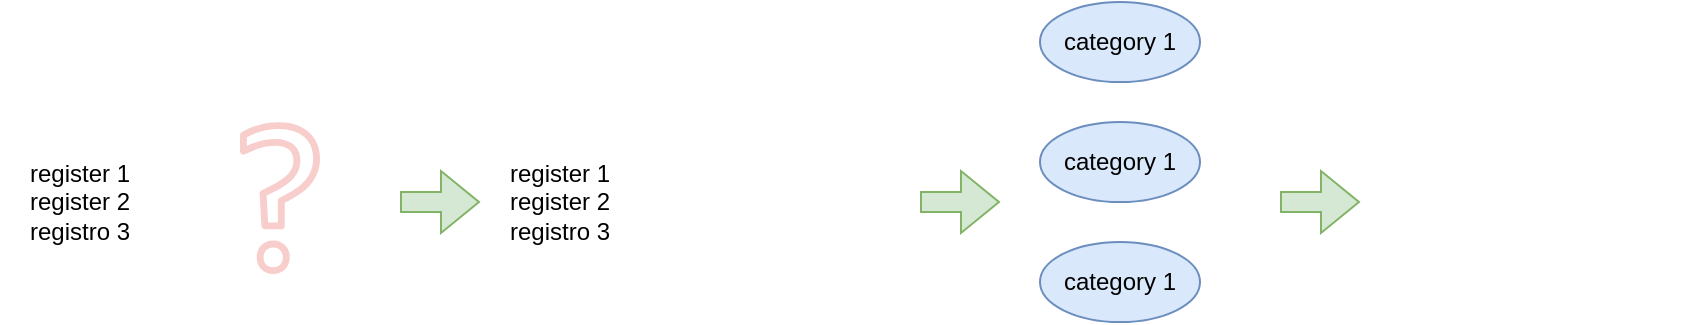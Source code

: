 <mxfile version="24.8.4">
  <diagram name="Página-1" id="Nd9bQAwKT04cqJ5btVvp">
    <mxGraphModel dx="2022" dy="643" grid="1" gridSize="10" guides="1" tooltips="1" connect="1" arrows="1" fold="1" page="1" pageScale="1" pageWidth="827" pageHeight="1169" math="0" shadow="0">
      <root>
        <mxCell id="0" />
        <mxCell id="1" parent="0" />
        <mxCell id="2pfSjDPKJMTf3oM1PFOS-1" value="register 1&lt;div&gt;register 2&lt;/div&gt;&lt;div&gt;registro 3&lt;/div&gt;" style="text;html=1;align=center;verticalAlign=middle;whiteSpace=wrap;rounded=0;" vertex="1" parent="1">
          <mxGeometry x="-400" y="560" width="80" height="80" as="geometry" />
        </mxCell>
        <mxCell id="2pfSjDPKJMTf3oM1PFOS-2" value="" style="sketch=0;outlineConnect=0;fillColor=#f8cecc;strokeColor=#b85450;dashed=0;verticalLabelPosition=bottom;verticalAlign=top;align=center;html=1;fontSize=12;fontStyle=0;aspect=fixed;pointerEvents=1;shape=mxgraph.aws4.question;" vertex="1" parent="1">
          <mxGeometry x="-280" y="560" width="40" height="76.1" as="geometry" />
        </mxCell>
        <mxCell id="2pfSjDPKJMTf3oM1PFOS-3" value="" style="shape=image;verticalLabelPosition=bottom;labelBackgroundColor=default;verticalAlign=top;aspect=fixed;imageAspect=0;image=https://www.shutterstock.com/image-vector/little-kid-read-story-book-600nw-2258510429.jpg;" vertex="1" parent="1">
          <mxGeometry x="-80" y="519.1" width="120" height="116.8" as="geometry" />
        </mxCell>
        <mxCell id="2pfSjDPKJMTf3oM1PFOS-4" value="register 1&lt;div&gt;register 2&lt;/div&gt;&lt;div&gt;registro 3&lt;/div&gt;" style="text;html=1;align=center;verticalAlign=middle;whiteSpace=wrap;rounded=0;" vertex="1" parent="1">
          <mxGeometry x="-160" y="560" width="80" height="80" as="geometry" />
        </mxCell>
        <mxCell id="2pfSjDPKJMTf3oM1PFOS-5" value="category 1" style="ellipse;whiteSpace=wrap;html=1;fillColor=#dae8fc;strokeColor=#6c8ebf;" vertex="1" parent="1">
          <mxGeometry x="120" y="500" width="80" height="40" as="geometry" />
        </mxCell>
        <mxCell id="2pfSjDPKJMTf3oM1PFOS-6" value="category 1" style="ellipse;whiteSpace=wrap;html=1;fillColor=#dae8fc;strokeColor=#6c8ebf;" vertex="1" parent="1">
          <mxGeometry x="120" y="560" width="80" height="40" as="geometry" />
        </mxCell>
        <mxCell id="2pfSjDPKJMTf3oM1PFOS-7" value="category 1" style="ellipse;whiteSpace=wrap;html=1;fillColor=#dae8fc;strokeColor=#6c8ebf;" vertex="1" parent="1">
          <mxGeometry x="120" y="620" width="80" height="40" as="geometry" />
        </mxCell>
        <mxCell id="2pfSjDPKJMTf3oM1PFOS-8" value="" style="shape=image;verticalLabelPosition=bottom;labelBackgroundColor=default;verticalAlign=top;aspect=fixed;imageAspect=0;image=https://images.ctfassets.net/pdf29us7flmy/2wG8ah2H71AaboKXxJikkC/76e80c9d3833d1054bc327db256e69a0/GOLD-6487-CareerGuide-Batch04-Images-GraphCharts-02-Bar.png;" vertex="1" parent="1">
          <mxGeometry x="320" y="560" width="120" height="75.9" as="geometry" />
        </mxCell>
        <mxCell id="2pfSjDPKJMTf3oM1PFOS-9" value="" style="shape=flexArrow;endArrow=classic;html=1;rounded=0;fillColor=#d5e8d4;strokeColor=#82b366;" edge="1" parent="1">
          <mxGeometry width="50" height="50" relative="1" as="geometry">
            <mxPoint x="240" y="600" as="sourcePoint" />
            <mxPoint x="280" y="600" as="targetPoint" />
          </mxGeometry>
        </mxCell>
        <mxCell id="2pfSjDPKJMTf3oM1PFOS-10" value="" style="shape=flexArrow;endArrow=classic;html=1;rounded=0;fillColor=#d5e8d4;strokeColor=#82b366;" edge="1" parent="1">
          <mxGeometry width="50" height="50" relative="1" as="geometry">
            <mxPoint x="60" y="600" as="sourcePoint" />
            <mxPoint x="100" y="600" as="targetPoint" />
          </mxGeometry>
        </mxCell>
        <mxCell id="2pfSjDPKJMTf3oM1PFOS-11" value="" style="shape=flexArrow;endArrow=classic;html=1;rounded=0;fillColor=#d5e8d4;strokeColor=#82b366;" edge="1" parent="1">
          <mxGeometry width="50" height="50" relative="1" as="geometry">
            <mxPoint x="-200" y="600" as="sourcePoint" />
            <mxPoint x="-160" y="600" as="targetPoint" />
          </mxGeometry>
        </mxCell>
      </root>
    </mxGraphModel>
  </diagram>
</mxfile>

